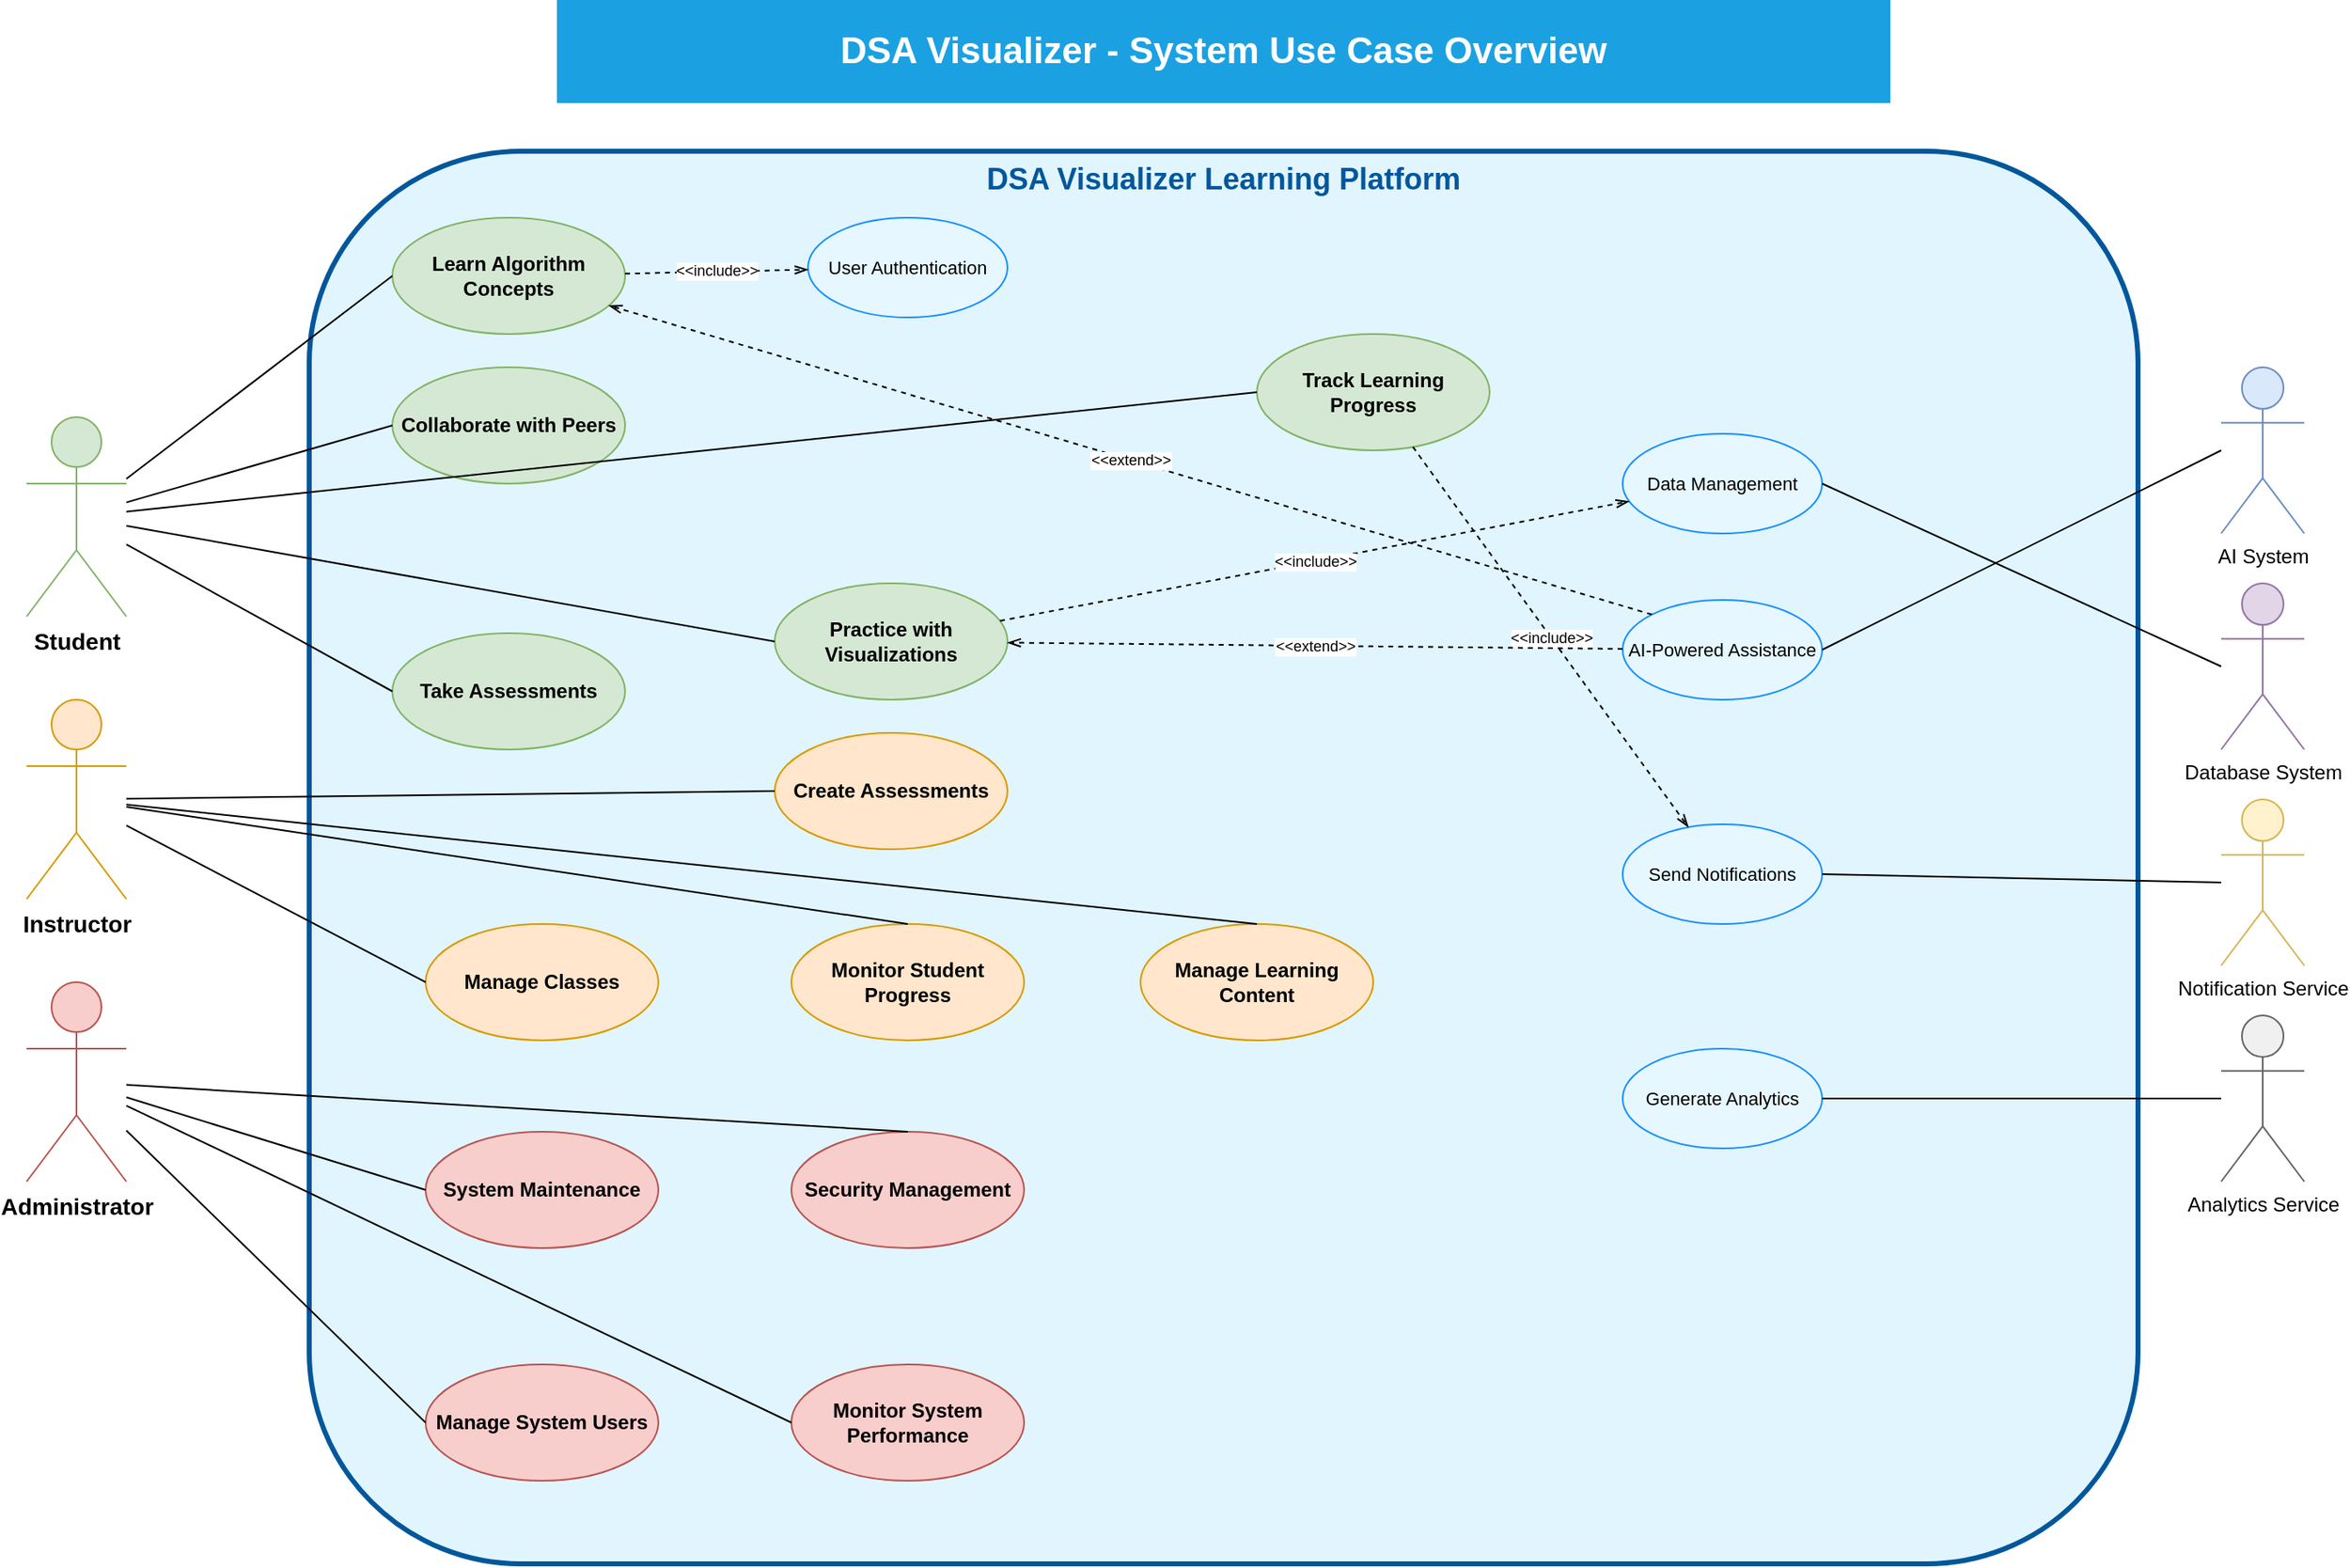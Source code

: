 <mxfile>
    <diagram name="DSA Visualizer - System Use Case Overview" id="usecase-system-overview">
        <mxGraphModel dx="1340" dy="583" grid="1" gridSize="10" guides="1" tooltips="1" connect="1" arrows="1" fold="1" page="1" pageScale="1" pageWidth="1600" pageHeight="1200" math="0" shadow="0">
            <root>
                <mxCell id="0"/>
                <mxCell id="1" parent="0"/>
                <mxCell id="title" value="DSA Visualizer - System Use Case Overview" style="text;html=1;align=center;verticalAlign=middle;whiteSpace=wrap;rounded=0;fontSize=22;fontStyle=1;fillColor=#1ba1e2;fontColor=#ffffff;strokeColor=#1ba1e2;strokeWidth=2;" parent="1" vertex="1">
                    <mxGeometry x="400" y="30" width="800" height="60" as="geometry"/>
                </mxCell>
                <mxCell id="system-boundary" value="DSA Visualizer Learning Platform" style="rounded=1;whiteSpace=wrap;html=1;fontSize=18;fontStyle=1;fillColor=#e1f5fe;strokeColor=#01579b;strokeWidth=3;verticalAlign=top;fontColor=#01579b;" parent="1" vertex="1">
                    <mxGeometry x="250" y="120" width="1100" height="850" as="geometry"/>
                </mxCell>
                <mxCell id="student" value="Student" style="shape=umlActor;verticalLabelPosition=bottom;verticalAlign=top;html=1;outlineConnect=0;fontSize=14;fontStyle=1;fillColor=#d5e8d4;strokeColor=#82b366;" parent="1" vertex="1">
                    <mxGeometry x="80" y="280" width="60" height="120" as="geometry"/>
                </mxCell>
                <mxCell id="instructor" value="Instructor" style="shape=umlActor;verticalLabelPosition=bottom;verticalAlign=top;html=1;outlineConnect=0;fontSize=14;fontStyle=1;fillColor=#ffe6cc;strokeColor=#d79b00;" parent="1" vertex="1">
                    <mxGeometry x="80" y="450" width="60" height="120" as="geometry"/>
                </mxCell>
                <mxCell id="admin" value="Administrator" style="shape=umlActor;verticalLabelPosition=bottom;verticalAlign=top;html=1;outlineConnect=0;fontSize=14;fontStyle=1;fillColor=#f8cecc;strokeColor=#b85450;" parent="1" vertex="1">
                    <mxGeometry x="80" y="620" width="60" height="120" as="geometry"/>
                </mxCell>
                <mxCell id="ai-system" value="AI System" style="shape=umlActor;verticalLabelPosition=bottom;verticalAlign=top;html=1;outlineConnect=0;fontSize=12;fillColor=#dae8fc;strokeColor=#6c8ebf;" parent="1" vertex="1">
                    <mxGeometry x="1400" y="250" width="50" height="100" as="geometry"/>
                </mxCell>
                <mxCell id="database-system" value="Database System" style="shape=umlActor;verticalLabelPosition=bottom;verticalAlign=top;html=1;outlineConnect=0;fontSize=12;fillColor=#e1d5e7;strokeColor=#9673a6;" parent="1" vertex="1">
                    <mxGeometry x="1400" y="380" width="50" height="100" as="geometry"/>
                </mxCell>
                <mxCell id="notification-service" value="Notification Service" style="shape=umlActor;verticalLabelPosition=bottom;verticalAlign=top;html=1;outlineConnect=0;fontSize=12;fillColor=#fff2cc;strokeColor=#d6b656;" parent="1" vertex="1">
                    <mxGeometry x="1400" y="510" width="50" height="100" as="geometry"/>
                </mxCell>
                <mxCell id="analytics-service" value="Analytics Service" style="shape=umlActor;verticalLabelPosition=bottom;verticalAlign=top;html=1;outlineConnect=0;fontSize=12;fillColor=#f0f0f0;strokeColor=#666666;" parent="1" vertex="1">
                    <mxGeometry x="1400" y="640" width="50" height="100" as="geometry"/>
                </mxCell>
                <mxCell id="uc-learn-algorithms" value="Learn Algorithm Concepts" style="ellipse;whiteSpace=wrap;html=1;fontSize=12;fillColor=#d5e8d4;strokeColor=#82b366;fontStyle=1;" parent="1" vertex="1">
                    <mxGeometry x="300" y="160" width="140" height="70" as="geometry"/>
                </mxCell>
                <mxCell id="uc-practice-visualization" value="Practice with Visualizations" style="ellipse;whiteSpace=wrap;html=1;fontSize=12;fillColor=#d5e8d4;strokeColor=#82b366;fontStyle=1;" parent="1" vertex="1">
                    <mxGeometry x="530" y="380" width="140" height="70" as="geometry"/>
                </mxCell>
                <mxCell id="uc-take-assessments" value="Take Assessments" style="ellipse;whiteSpace=wrap;html=1;fontSize=12;fillColor=#d5e8d4;strokeColor=#82b366;fontStyle=1;" parent="1" vertex="1">
                    <mxGeometry x="300" y="410" width="140" height="70" as="geometry"/>
                </mxCell>
                <mxCell id="uc-track-progress" value="Track Learning Progress" style="ellipse;whiteSpace=wrap;html=1;fontSize=12;fillColor=#d5e8d4;strokeColor=#82b366;fontStyle=1;" parent="1" vertex="1">
                    <mxGeometry x="820" y="230" width="140" height="70" as="geometry"/>
                </mxCell>
                <mxCell id="uc-collaborate" value="Collaborate with Peers" style="ellipse;whiteSpace=wrap;html=1;fontSize=12;fillColor=#d5e8d4;strokeColor=#82b366;fontStyle=1;" parent="1" vertex="1">
                    <mxGeometry x="300" y="250" width="140" height="70" as="geometry"/>
                </mxCell>
                <mxCell id="uc-manage-content" value="Manage Learning Content" style="ellipse;whiteSpace=wrap;html=1;fontSize=12;fillColor=#ffe6cc;strokeColor=#d79b00;fontStyle=1;" parent="1" vertex="1">
                    <mxGeometry x="750" y="585" width="140" height="70" as="geometry"/>
                </mxCell>
                <mxCell id="uc-create-assessments" value="Create Assessments" style="ellipse;whiteSpace=wrap;html=1;fontSize=12;fillColor=#ffe6cc;strokeColor=#d79b00;fontStyle=1;" parent="1" vertex="1">
                    <mxGeometry x="530" y="470" width="140" height="70" as="geometry"/>
                </mxCell>
                <mxCell id="uc-monitor-students" value="Monitor Student Progress" style="ellipse;whiteSpace=wrap;html=1;fontSize=12;fillColor=#ffe6cc;strokeColor=#d79b00;fontStyle=1;" parent="1" vertex="1">
                    <mxGeometry x="540" y="585" width="140" height="70" as="geometry"/>
                </mxCell>
                <mxCell id="uc-manage-classes" value="Manage Classes" style="ellipse;whiteSpace=wrap;html=1;fontSize=12;fillColor=#ffe6cc;strokeColor=#d79b00;fontStyle=1;" parent="1" vertex="1">
                    <mxGeometry x="320" y="585" width="140" height="70" as="geometry"/>
                </mxCell>
                <mxCell id="uc-manage-users" value="Manage System Users" style="ellipse;whiteSpace=wrap;html=1;fontSize=12;fillColor=#f8cecc;strokeColor=#b85450;fontStyle=1;" parent="1" vertex="1">
                    <mxGeometry x="320" y="850" width="140" height="70" as="geometry"/>
                </mxCell>
                <mxCell id="uc-system-maintenance" value="System Maintenance" style="ellipse;whiteSpace=wrap;html=1;fontSize=12;fillColor=#f8cecc;strokeColor=#b85450;fontStyle=1;" parent="1" vertex="1">
                    <mxGeometry x="320" y="710" width="140" height="70" as="geometry"/>
                </mxCell>
                <mxCell id="uc-monitor-system" value="Monitor System Performance" style="ellipse;whiteSpace=wrap;html=1;fontSize=12;fillColor=#f8cecc;strokeColor=#b85450;fontStyle=1;" parent="1" vertex="1">
                    <mxGeometry x="540" y="850" width="140" height="70" as="geometry"/>
                </mxCell>
                <mxCell id="uc-security-management" value="Security Management" style="ellipse;whiteSpace=wrap;html=1;fontSize=12;fillColor=#f8cecc;strokeColor=#b85450;fontStyle=1;" parent="1" vertex="1">
                    <mxGeometry x="540" y="710" width="140" height="70" as="geometry"/>
                </mxCell>
                <mxCell id="uc-authentication" value="User Authentication" style="ellipse;whiteSpace=wrap;html=1;fontSize=11;fillColor=#e6f7ff;strokeColor=#1890ff;" parent="1" vertex="1">
                    <mxGeometry x="550" y="160" width="120" height="60" as="geometry"/>
                </mxCell>
                <mxCell id="uc-data-management" value="Data Management" style="ellipse;whiteSpace=wrap;html=1;fontSize=11;fillColor=#e6f7ff;strokeColor=#1890ff;" parent="1" vertex="1">
                    <mxGeometry x="1040" y="290" width="120" height="60" as="geometry"/>
                </mxCell>
                <mxCell id="uc-ai-assistance" value="AI-Powered Assistance" style="ellipse;whiteSpace=wrap;html=1;fontSize=11;fillColor=#e6f7ff;strokeColor=#1890ff;" parent="1" vertex="1">
                    <mxGeometry x="1040" y="390" width="120" height="60" as="geometry"/>
                </mxCell>
                <mxCell id="uc-notifications" value="Send Notifications" style="ellipse;whiteSpace=wrap;html=1;fontSize=11;fillColor=#e6f7ff;strokeColor=#1890ff;" parent="1" vertex="1">
                    <mxGeometry x="1040" y="525" width="120" height="60" as="geometry"/>
                </mxCell>
                <mxCell id="uc-analytics" value="Generate Analytics" style="ellipse;whiteSpace=wrap;html=1;fontSize=11;fillColor=#e6f7ff;strokeColor=#1890ff;" parent="1" vertex="1">
                    <mxGeometry x="1040" y="660" width="120" height="60" as="geometry"/>
                </mxCell>
                <mxCell id="student-uc1" value="" style="endArrow=none;html=1;rounded=0;entryX=0;entryY=0.5;" parent="1" source="student" target="uc-learn-algorithms" edge="1">
                    <mxGeometry width="50" height="50" relative="1" as="geometry">
                        <mxPoint x="500" y="400" as="sourcePoint"/>
                        <mxPoint x="550" y="350" as="targetPoint"/>
                    </mxGeometry>
                </mxCell>
                <mxCell id="student-uc2" value="" style="endArrow=none;html=1;rounded=0;entryX=0;entryY=0.5;" parent="1" source="student" target="uc-practice-visualization" edge="1">
                    <mxGeometry width="50" height="50" relative="1" as="geometry">
                        <mxPoint x="500" y="400" as="sourcePoint"/>
                        <mxPoint x="550" y="350" as="targetPoint"/>
                    </mxGeometry>
                </mxCell>
                <mxCell id="student-uc3" value="" style="endArrow=none;html=1;rounded=0;entryX=0;entryY=0.5;" parent="1" source="student" target="uc-take-assessments" edge="1">
                    <mxGeometry width="50" height="50" relative="1" as="geometry">
                        <mxPoint x="500" y="400" as="sourcePoint"/>
                        <mxPoint x="550" y="350" as="targetPoint"/>
                    </mxGeometry>
                </mxCell>
                <mxCell id="student-uc4" value="" style="endArrow=none;html=1;rounded=0;entryX=0;entryY=0.5;" parent="1" source="student" target="uc-track-progress" edge="1">
                    <mxGeometry width="50" height="50" relative="1" as="geometry">
                        <mxPoint x="500" y="400" as="sourcePoint"/>
                        <mxPoint x="550" y="350" as="targetPoint"/>
                    </mxGeometry>
                </mxCell>
                <mxCell id="student-uc5" value="" style="endArrow=none;html=1;rounded=0;entryX=0;entryY=0.5;" parent="1" source="student" target="uc-collaborate" edge="1">
                    <mxGeometry width="50" height="50" relative="1" as="geometry">
                        <mxPoint x="500" y="400" as="sourcePoint"/>
                        <mxPoint x="550" y="350" as="targetPoint"/>
                    </mxGeometry>
                </mxCell>
                <mxCell id="instructor-uc1" value="" style="endArrow=none;html=1;rounded=0;entryX=0.5;entryY=0;entryDx=0;entryDy=0;" parent="1" source="instructor" target="uc-manage-content" edge="1">
                    <mxGeometry width="50" height="50" relative="1" as="geometry">
                        <mxPoint x="500" y="400" as="sourcePoint"/>
                        <mxPoint x="550" y="350" as="targetPoint"/>
                    </mxGeometry>
                </mxCell>
                <mxCell id="instructor-uc2" value="" style="endArrow=none;html=1;rounded=0;entryX=0;entryY=0.5;" parent="1" source="instructor" target="uc-create-assessments" edge="1">
                    <mxGeometry width="50" height="50" relative="1" as="geometry">
                        <mxPoint x="500" y="400" as="sourcePoint"/>
                        <mxPoint x="550" y="350" as="targetPoint"/>
                    </mxGeometry>
                </mxCell>
                <mxCell id="instructor-uc3" value="" style="endArrow=none;html=1;rounded=0;entryX=0.5;entryY=0;entryDx=0;entryDy=0;" parent="1" source="instructor" target="uc-monitor-students" edge="1">
                    <mxGeometry width="50" height="50" relative="1" as="geometry">
                        <mxPoint x="500" y="400" as="sourcePoint"/>
                        <mxPoint x="550" y="350" as="targetPoint"/>
                    </mxGeometry>
                </mxCell>
                <mxCell id="instructor-uc4" value="" style="endArrow=none;html=1;rounded=0;entryX=0;entryY=0.5;" parent="1" source="instructor" target="uc-manage-classes" edge="1">
                    <mxGeometry width="50" height="50" relative="1" as="geometry">
                        <mxPoint x="500" y="400" as="sourcePoint"/>
                        <mxPoint x="550" y="350" as="targetPoint"/>
                    </mxGeometry>
                </mxCell>
                <mxCell id="admin-uc1" value="" style="endArrow=none;html=1;rounded=0;entryX=0;entryY=0.5;" parent="1" source="admin" target="uc-manage-users" edge="1">
                    <mxGeometry width="50" height="50" relative="1" as="geometry">
                        <mxPoint x="500" y="400" as="sourcePoint"/>
                        <mxPoint x="550" y="350" as="targetPoint"/>
                    </mxGeometry>
                </mxCell>
                <mxCell id="admin-uc2" value="" style="endArrow=none;html=1;rounded=0;entryX=0;entryY=0.5;" parent="1" source="admin" target="uc-system-maintenance" edge="1">
                    <mxGeometry width="50" height="50" relative="1" as="geometry">
                        <mxPoint x="500" y="400" as="sourcePoint"/>
                        <mxPoint x="550" y="350" as="targetPoint"/>
                    </mxGeometry>
                </mxCell>
                <mxCell id="admin-uc3" value="" style="endArrow=none;html=1;rounded=0;entryX=0;entryY=0.5;" parent="1" source="admin" target="uc-monitor-system" edge="1">
                    <mxGeometry width="50" height="50" relative="1" as="geometry">
                        <mxPoint x="500" y="400" as="sourcePoint"/>
                        <mxPoint x="550" y="350" as="targetPoint"/>
                    </mxGeometry>
                </mxCell>
                <mxCell id="admin-uc4" value="" style="endArrow=none;html=1;rounded=0;entryX=0.5;entryY=0;entryDx=0;entryDy=0;" parent="1" source="admin" target="uc-security-management" edge="1">
                    <mxGeometry width="50" height="50" relative="1" as="geometry">
                        <mxPoint x="500" y="400" as="sourcePoint"/>
                        <mxPoint x="550" y="350" as="targetPoint"/>
                    </mxGeometry>
                </mxCell>
                <mxCell id="ai-connection" value="" style="endArrow=none;html=1;rounded=0;exitX=0;exitY=0.5;entryX=1;entryY=0.5;" parent="1" source="ai-system" target="uc-ai-assistance" edge="1">
                    <mxGeometry width="50" height="50" relative="1" as="geometry">
                        <mxPoint x="500" y="400" as="sourcePoint"/>
                        <mxPoint x="550" y="350" as="targetPoint"/>
                    </mxGeometry>
                </mxCell>
                <mxCell id="database-connection" value="" style="endArrow=none;html=1;rounded=0;exitX=0;exitY=0.5;entryX=1;entryY=0.5;" parent="1" source="database-system" target="uc-data-management" edge="1">
                    <mxGeometry width="50" height="50" relative="1" as="geometry">
                        <mxPoint x="500" y="400" as="sourcePoint"/>
                        <mxPoint x="550" y="350" as="targetPoint"/>
                    </mxGeometry>
                </mxCell>
                <mxCell id="notification-connection" value="" style="endArrow=none;html=1;rounded=0;exitX=0;exitY=0.5;entryX=1;entryY=0.5;" parent="1" source="notification-service" target="uc-notifications" edge="1">
                    <mxGeometry width="50" height="50" relative="1" as="geometry">
                        <mxPoint x="500" y="400" as="sourcePoint"/>
                        <mxPoint x="550" y="350" as="targetPoint"/>
                    </mxGeometry>
                </mxCell>
                <mxCell id="analytics-connection" value="" style="endArrow=none;html=1;rounded=0;exitX=0;exitY=0.5;entryX=1;entryY=0.5;" parent="1" source="analytics-service" target="uc-analytics" edge="1">
                    <mxGeometry width="50" height="50" relative="1" as="geometry">
                        <mxPoint x="500" y="400" as="sourcePoint"/>
                        <mxPoint x="550" y="350" as="targetPoint"/>
                    </mxGeometry>
                </mxCell>
                <mxCell id="include1" value="&amp;lt;&amp;lt;include&amp;gt;&amp;gt;" style="endArrow=openThin;html=1;rounded=0;fontSize=9;dashed=1;" parent="1" source="uc-learn-algorithms" target="uc-authentication" edge="1">
                    <mxGeometry width="50" height="50" relative="1" as="geometry">
                        <mxPoint x="500" y="400" as="sourcePoint"/>
                        <mxPoint x="550" y="350" as="targetPoint"/>
                    </mxGeometry>
                </mxCell>
                <mxCell id="include2" value="&amp;lt;&amp;lt;include&amp;gt;&amp;gt;" style="endArrow=openThin;html=1;rounded=0;fontSize=9;dashed=1;" parent="1" source="uc-practice-visualization" target="uc-data-management" edge="1">
                    <mxGeometry width="50" height="50" relative="1" as="geometry">
                        <mxPoint x="500" y="400" as="sourcePoint"/>
                        <mxPoint x="550" y="350" as="targetPoint"/>
                    </mxGeometry>
                </mxCell>
                <mxCell id="include3" value="&amp;lt;&amp;lt;include&amp;gt;&amp;gt;" style="endArrow=openThin;html=1;rounded=0;fontSize=9;dashed=1;" parent="1" source="uc-track-progress" target="uc-notifications" edge="1">
                    <mxGeometry width="50" height="50" relative="1" as="geometry">
                        <mxPoint x="500" y="400" as="sourcePoint"/>
                        <mxPoint x="550" y="350" as="targetPoint"/>
                    </mxGeometry>
                </mxCell>
                <mxCell id="extend1" value="&amp;lt;&amp;lt;extend&amp;gt;&amp;gt;" style="endArrow=openThin;html=1;rounded=0;fontSize=9;dashed=1;" parent="1" source="uc-ai-assistance" target="uc-practice-visualization" edge="1">
                    <mxGeometry width="50" height="50" relative="1" as="geometry">
                        <mxPoint x="500" y="400" as="sourcePoint"/>
                        <mxPoint x="550" y="350" as="targetPoint"/>
                    </mxGeometry>
                </mxCell>
                <mxCell id="extend2" value="&amp;lt;&amp;lt;extend&amp;gt;&amp;gt;" style="endArrow=openThin;html=1;rounded=0;fontSize=9;dashed=1;exitX=0;exitY=0;" parent="1" source="uc-ai-assistance" target="uc-learn-algorithms" edge="1">
                    <mxGeometry width="50" height="50" relative="1" as="geometry">
                        <mxPoint x="500" y="400" as="sourcePoint"/>
                        <mxPoint x="550" y="350" as="targetPoint"/>
                    </mxGeometry>
                </mxCell>
            </root>
        </mxGraphModel>
    </diagram>
</mxfile>